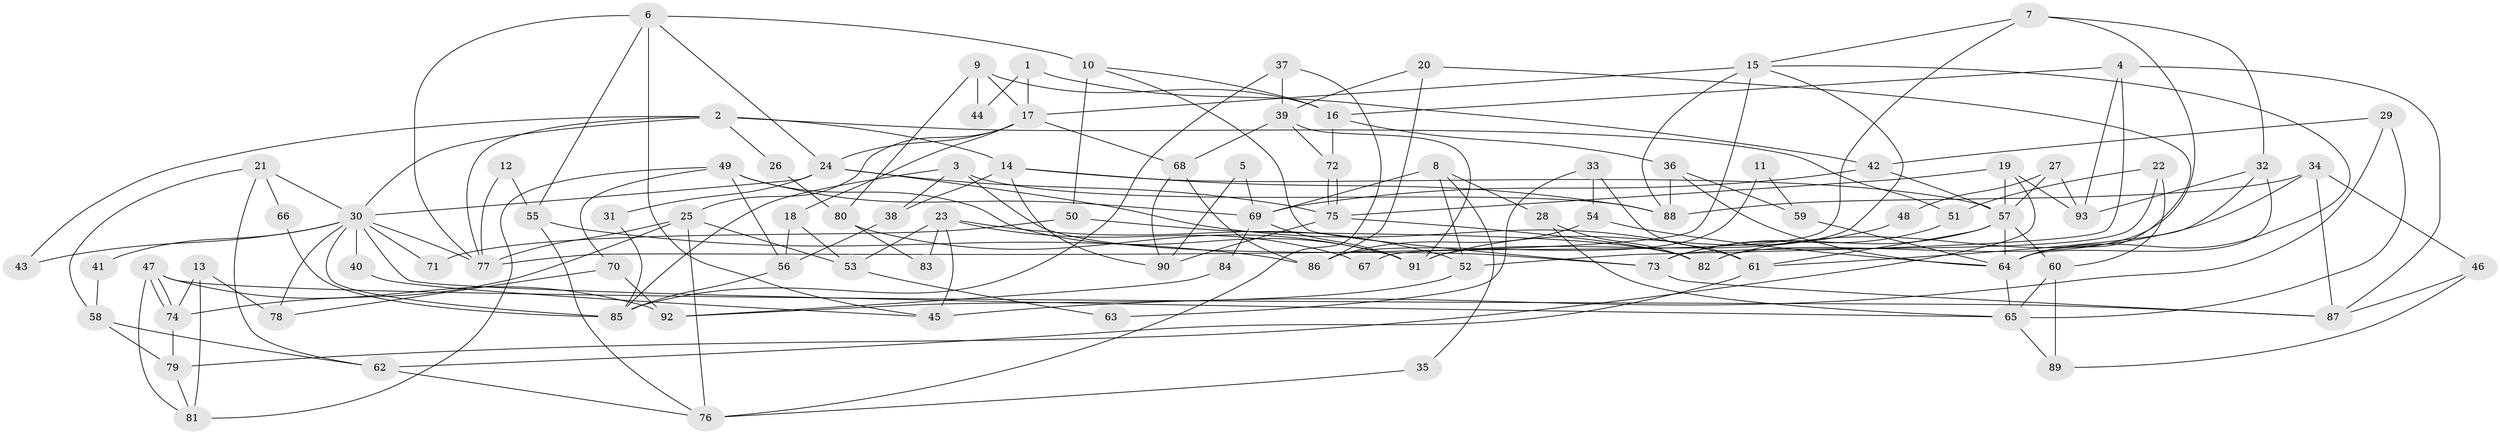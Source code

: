 // coarse degree distribution, {3: 0.08620689655172414, 5: 0.1724137931034483, 4: 0.08620689655172414, 2: 0.22413793103448276, 6: 0.2413793103448276, 7: 0.10344827586206896, 10: 0.06896551724137931, 9: 0.017241379310344827}
// Generated by graph-tools (version 1.1) at 2025/41/03/06/25 10:41:54]
// undirected, 93 vertices, 186 edges
graph export_dot {
graph [start="1"]
  node [color=gray90,style=filled];
  1;
  2;
  3;
  4;
  5;
  6;
  7;
  8;
  9;
  10;
  11;
  12;
  13;
  14;
  15;
  16;
  17;
  18;
  19;
  20;
  21;
  22;
  23;
  24;
  25;
  26;
  27;
  28;
  29;
  30;
  31;
  32;
  33;
  34;
  35;
  36;
  37;
  38;
  39;
  40;
  41;
  42;
  43;
  44;
  45;
  46;
  47;
  48;
  49;
  50;
  51;
  52;
  53;
  54;
  55;
  56;
  57;
  58;
  59;
  60;
  61;
  62;
  63;
  64;
  65;
  66;
  67;
  68;
  69;
  70;
  71;
  72;
  73;
  74;
  75;
  76;
  77;
  78;
  79;
  80;
  81;
  82;
  83;
  84;
  85;
  86;
  87;
  88;
  89;
  90;
  91;
  92;
  93;
  1 -- 17;
  1 -- 42;
  1 -- 44;
  2 -- 14;
  2 -- 77;
  2 -- 26;
  2 -- 30;
  2 -- 43;
  2 -- 51;
  3 -- 88;
  3 -- 38;
  3 -- 73;
  3 -- 85;
  4 -- 16;
  4 -- 87;
  4 -- 52;
  4 -- 93;
  5 -- 69;
  5 -- 90;
  6 -- 10;
  6 -- 55;
  6 -- 24;
  6 -- 45;
  6 -- 77;
  7 -- 32;
  7 -- 15;
  7 -- 67;
  7 -- 82;
  8 -- 52;
  8 -- 28;
  8 -- 35;
  8 -- 69;
  9 -- 17;
  9 -- 16;
  9 -- 44;
  9 -- 80;
  10 -- 73;
  10 -- 16;
  10 -- 50;
  11 -- 59;
  11 -- 86;
  12 -- 55;
  12 -- 77;
  13 -- 74;
  13 -- 78;
  13 -- 81;
  14 -- 90;
  14 -- 57;
  14 -- 38;
  14 -- 88;
  15 -- 17;
  15 -- 88;
  15 -- 64;
  15 -- 77;
  15 -- 91;
  16 -- 36;
  16 -- 72;
  17 -- 25;
  17 -- 24;
  17 -- 18;
  17 -- 68;
  18 -- 56;
  18 -- 53;
  19 -- 75;
  19 -- 57;
  19 -- 79;
  19 -- 93;
  20 -- 64;
  20 -- 39;
  20 -- 86;
  21 -- 30;
  21 -- 62;
  21 -- 58;
  21 -- 66;
  22 -- 73;
  22 -- 51;
  22 -- 60;
  23 -- 53;
  23 -- 45;
  23 -- 52;
  23 -- 67;
  23 -- 83;
  24 -- 30;
  24 -- 31;
  24 -- 61;
  24 -- 75;
  25 -- 74;
  25 -- 77;
  25 -- 53;
  25 -- 76;
  26 -- 80;
  27 -- 57;
  27 -- 93;
  27 -- 48;
  28 -- 65;
  28 -- 82;
  29 -- 42;
  29 -- 65;
  29 -- 45;
  30 -- 77;
  30 -- 40;
  30 -- 41;
  30 -- 43;
  30 -- 65;
  30 -- 71;
  30 -- 78;
  30 -- 85;
  31 -- 85;
  32 -- 93;
  32 -- 61;
  32 -- 64;
  33 -- 54;
  33 -- 61;
  33 -- 63;
  34 -- 82;
  34 -- 46;
  34 -- 87;
  34 -- 88;
  35 -- 76;
  36 -- 64;
  36 -- 88;
  36 -- 59;
  37 -- 76;
  37 -- 85;
  37 -- 39;
  38 -- 56;
  39 -- 91;
  39 -- 68;
  39 -- 72;
  40 -- 45;
  41 -- 58;
  42 -- 57;
  42 -- 69;
  46 -- 87;
  46 -- 89;
  47 -- 74;
  47 -- 74;
  47 -- 87;
  47 -- 81;
  47 -- 92;
  48 -- 91;
  49 -- 81;
  49 -- 69;
  49 -- 56;
  49 -- 70;
  49 -- 91;
  50 -- 82;
  50 -- 71;
  51 -- 73;
  52 -- 92;
  53 -- 63;
  54 -- 64;
  54 -- 86;
  55 -- 76;
  55 -- 86;
  56 -- 85;
  57 -- 60;
  57 -- 64;
  57 -- 61;
  57 -- 73;
  58 -- 79;
  58 -- 62;
  59 -- 64;
  60 -- 65;
  60 -- 89;
  61 -- 62;
  62 -- 76;
  64 -- 65;
  65 -- 89;
  66 -- 85;
  68 -- 86;
  68 -- 90;
  69 -- 91;
  69 -- 84;
  70 -- 92;
  70 -- 78;
  72 -- 75;
  72 -- 75;
  73 -- 87;
  74 -- 79;
  75 -- 82;
  75 -- 90;
  79 -- 81;
  80 -- 91;
  80 -- 83;
  84 -- 92;
}
